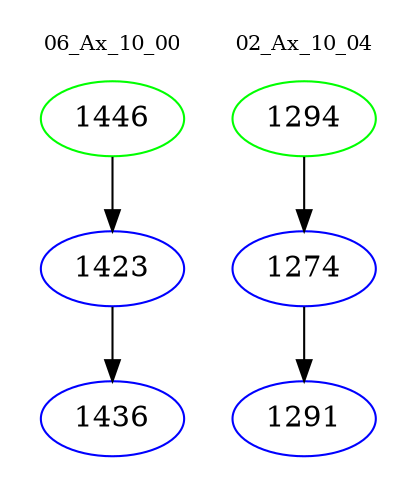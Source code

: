 digraph{
subgraph cluster_0 {
color = white
label = "06_Ax_10_00";
fontsize=10;
T0_1446 [label="1446", color="green"]
T0_1446 -> T0_1423 [color="black"]
T0_1423 [label="1423", color="blue"]
T0_1423 -> T0_1436 [color="black"]
T0_1436 [label="1436", color="blue"]
}
subgraph cluster_1 {
color = white
label = "02_Ax_10_04";
fontsize=10;
T1_1294 [label="1294", color="green"]
T1_1294 -> T1_1274 [color="black"]
T1_1274 [label="1274", color="blue"]
T1_1274 -> T1_1291 [color="black"]
T1_1291 [label="1291", color="blue"]
}
}
